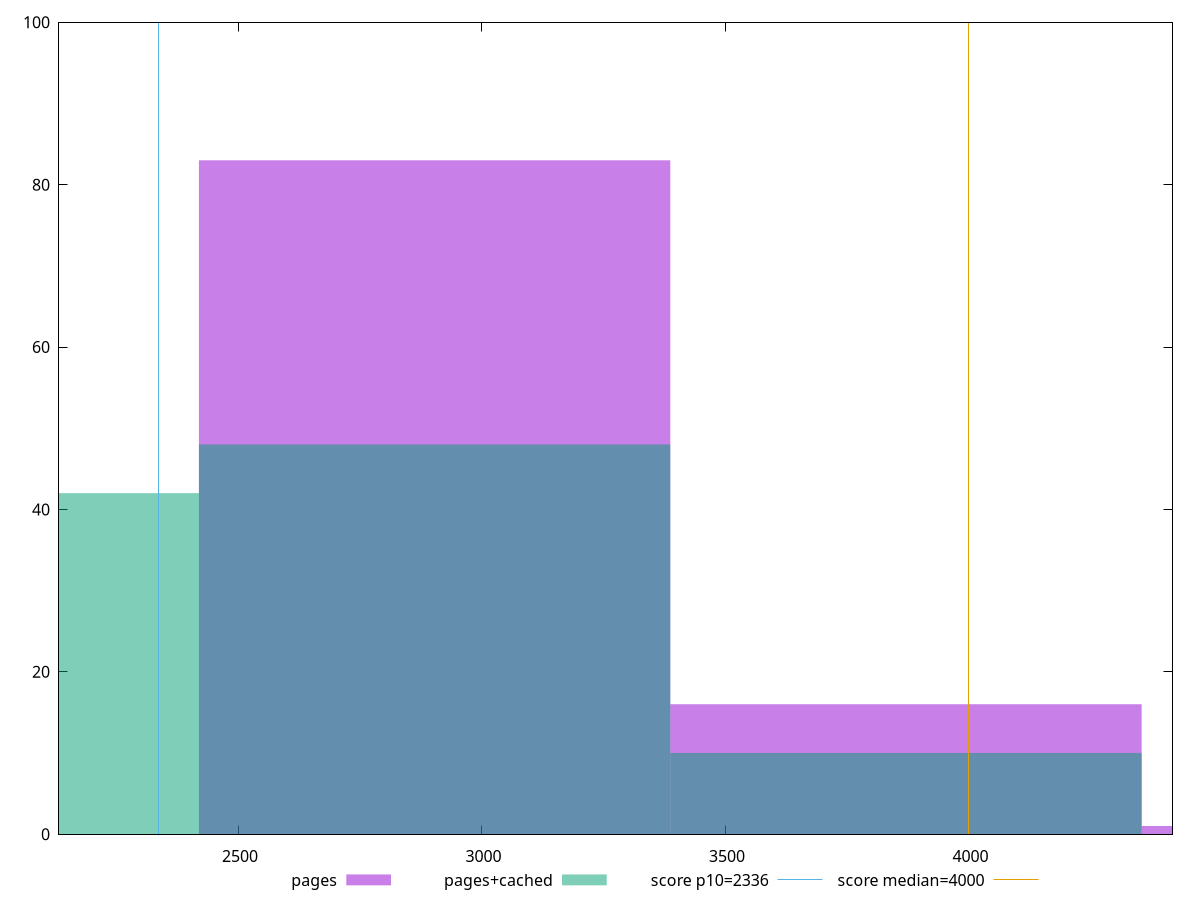 reset

$pages <<EOF
2903.6204714426444 83
3871.493961923526 16
4839.367452404407 1
EOF

$pagesCached <<EOF
3871.493961923526 10
2903.6204714426444 48
1935.746980961763 42
EOF

set key outside below
set boxwidth 967.8734904808815
set xrange [2132.3865:4418.756999999999]
set yrange [0:100]
set trange [0:100]
set style fill transparent solid 0.5 noborder

set parametric
set terminal svg size 640, 500 enhanced background rgb 'white'
set output "report_00013_2021-02-09T12-04-24.940Z/first-contentful-paint/comparison/histogram/0_vs_1.svg"

plot $pages title "pages" with boxes, \
     $pagesCached title "pages+cached" with boxes, \
     2336,t title "score p10=2336", \
     4000,t title "score median=4000"

reset
